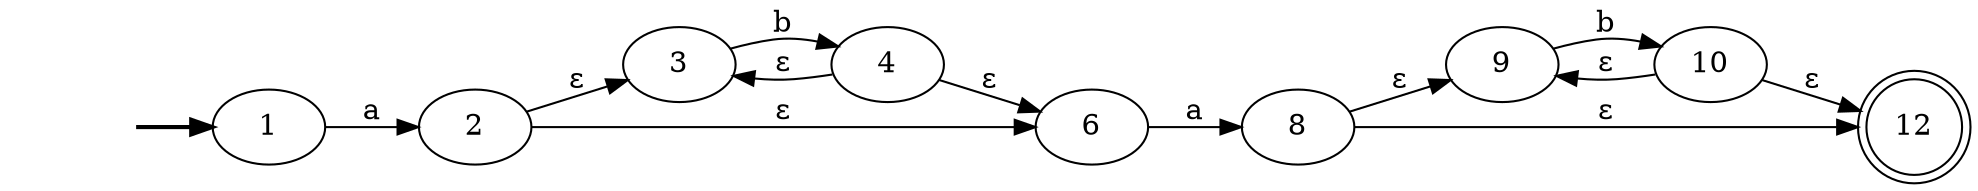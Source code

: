 digraph AFNTest1 {
	graph [rankdir=LR]
	fake [style=invisible]
	fake -> 1 [style=bold]
	1 [root=true]
	2
	1 -> 2 [label=a]
	2
	3
	2 -> 3 [label="ε"]
	6
	2 -> 6 [label="ε"]
	3
	4
	3 -> 4 [label=b]
	6
	8
	6 -> 8 [label=a]
	4
	4 -> 3 [label="ε"]
	4 -> 6 [label="ε"]
	8
	9
	8 -> 9 [label="ε"]
	12 [shape=doublecircle]
	8 -> 12 [label="ε"]
	9
	10
	9 -> 10 [label=b]
	12 [shape=doublecircle]
	10
	10 -> 9 [label="ε"]
	10 -> 12 [label="ε"]
}

